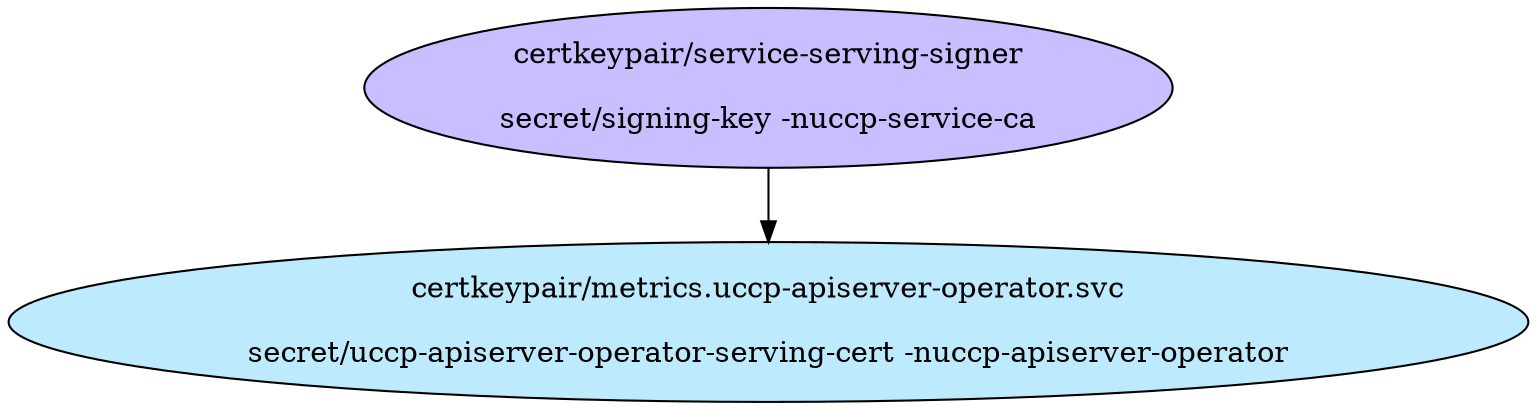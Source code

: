 digraph "Local Certificate" {
  // Node definitions.
  1 [
    label="certkeypair/service-serving-signer\n\nsecret/signing-key -nuccp-service-ca\n"
    style=filled
    fillcolor="#c7bfff"
  ];
  22 [
    label="certkeypair/metrics.uccp-apiserver-operator.svc\n\nsecret/uccp-apiserver-operator-serving-cert -nuccp-apiserver-operator\n"
    style=filled
    fillcolor="#bdebfd"
  ];

  // Edge definitions.
  1 -> 22;
}